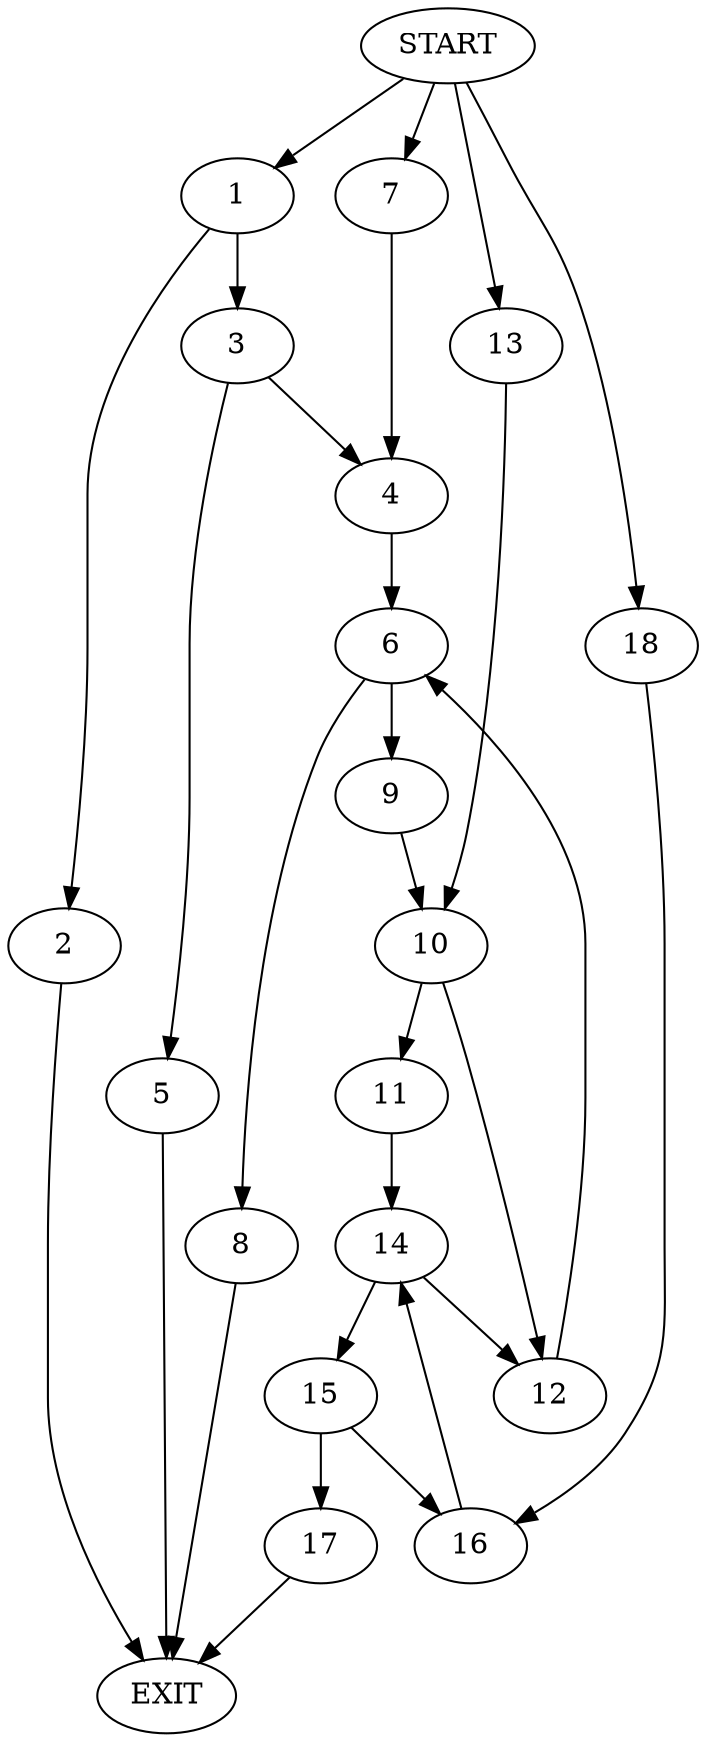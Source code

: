 digraph {
0 [label="START"]
19 [label="EXIT"]
0 -> 1
1 -> 2
1 -> 3
2 -> 19
3 -> 4
3 -> 5
4 -> 6
5 -> 19
0 -> 7
7 -> 4
6 -> 8
6 -> 9
8 -> 19
9 -> 10
10 -> 11
10 -> 12
0 -> 13
13 -> 10
11 -> 14
12 -> 6
14 -> 15
14 -> 12
15 -> 16
15 -> 17
16 -> 14
17 -> 19
0 -> 18
18 -> 16
}

